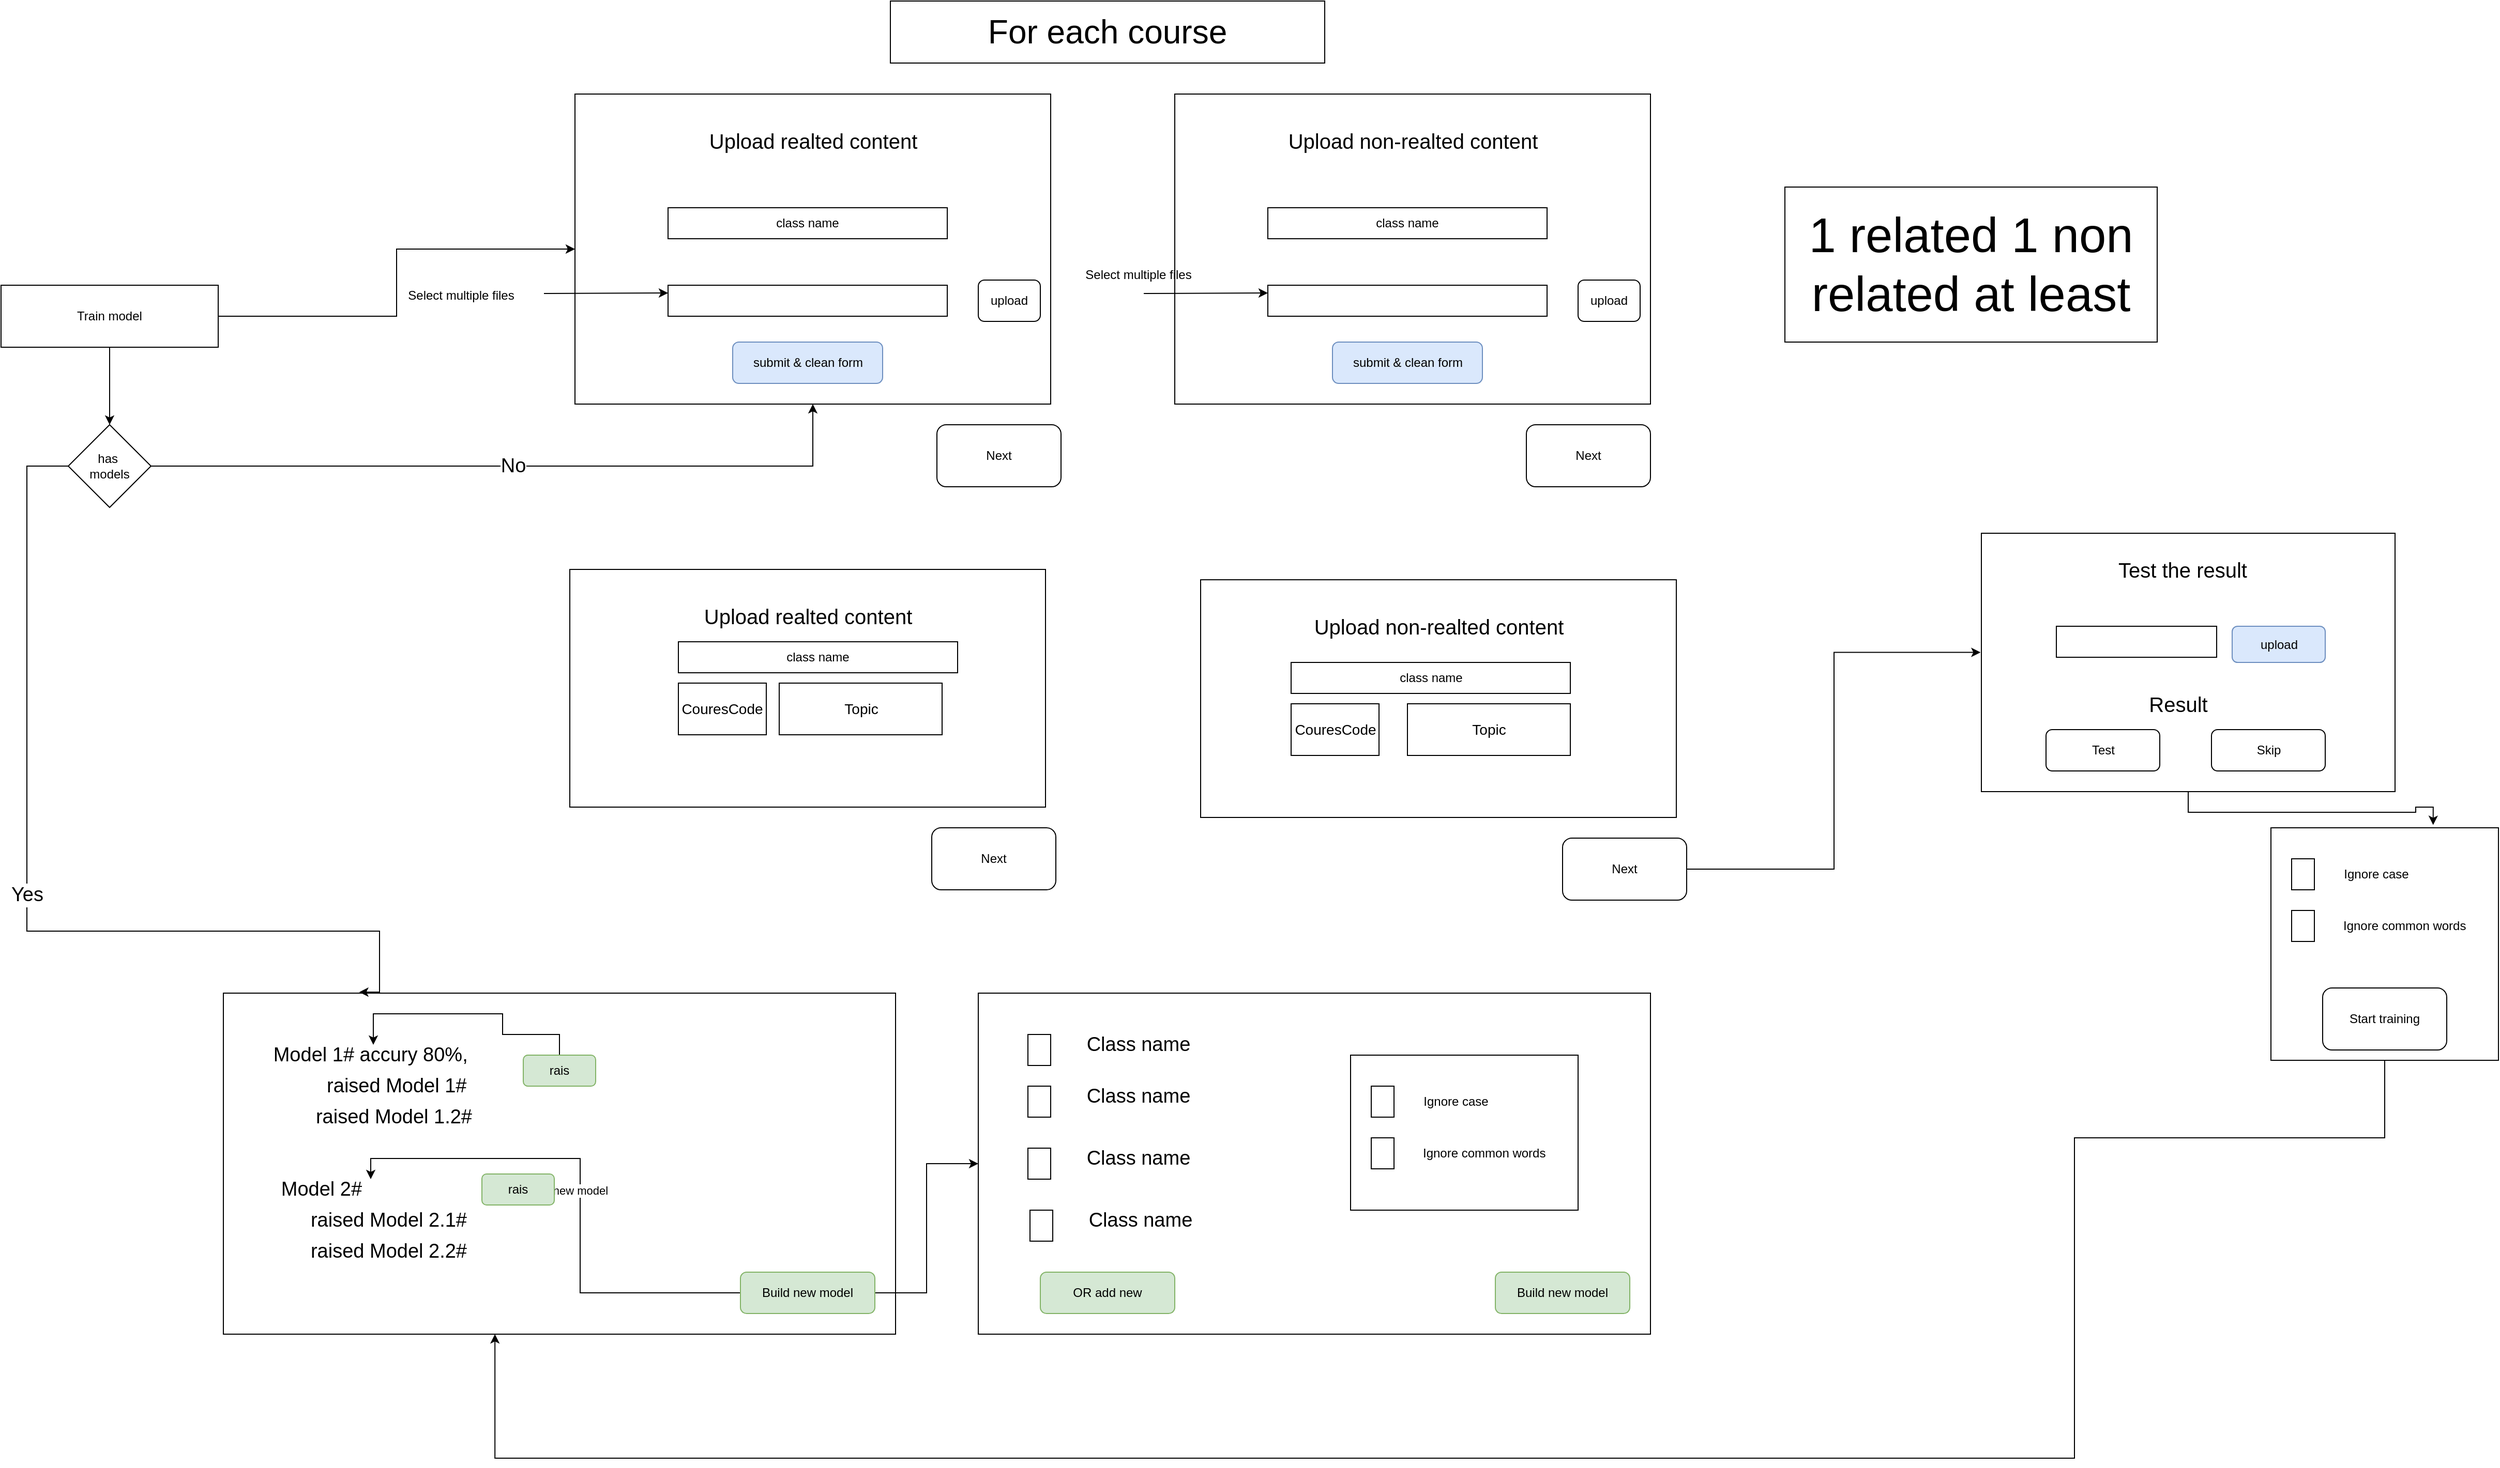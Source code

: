 <mxfile version="14.5.1" type="device"><diagram id="M2CiF-5gaBLgIfY711vH" name="Page-1"><mxGraphModel dx="1423" dy="857" grid="1" gridSize="10" guides="1" tooltips="1" connect="1" arrows="1" fold="1" page="1" pageScale="1" pageWidth="1900" pageHeight="1900" math="0" shadow="0"><root><mxCell id="0"/><mxCell id="1" parent="0"/><mxCell id="vRi8f824eTtOYbeOew_g-1" value="" style="rounded=0;whiteSpace=wrap;html=1;" parent="1" vertex="1"><mxGeometry x="630" y="210" width="460" height="300" as="geometry"/></mxCell><mxCell id="vRi8f824eTtOYbeOew_g-2" value="&lt;span style=&quot;font-size: 20px&quot;&gt;Upload realted content&lt;/span&gt;" style="text;html=1;strokeColor=none;fillColor=none;align=center;verticalAlign=middle;whiteSpace=wrap;rounded=0;" parent="1" vertex="1"><mxGeometry x="732.5" y="230" width="255" height="50" as="geometry"/></mxCell><mxCell id="vRi8f824eTtOYbeOew_g-3" value="" style="rounded=0;whiteSpace=wrap;html=1;" parent="1" vertex="1"><mxGeometry x="720" y="395" width="270" height="30" as="geometry"/></mxCell><mxCell id="vRi8f824eTtOYbeOew_g-5" value="upload" style="rounded=1;whiteSpace=wrap;html=1;" parent="1" vertex="1"><mxGeometry x="1020" y="390" width="60" height="40" as="geometry"/></mxCell><mxCell id="vRi8f824eTtOYbeOew_g-6" value="" style="endArrow=classic;html=1;entryX=0;entryY=0.25;entryDx=0;entryDy=0;" parent="1" target="vRi8f824eTtOYbeOew_g-3" edge="1"><mxGeometry width="50" height="50" relative="1" as="geometry"><mxPoint x="600" y="403" as="sourcePoint"/><mxPoint x="600" y="455" as="targetPoint"/></mxGeometry></mxCell><mxCell id="vRi8f824eTtOYbeOew_g-7" value="Select multiple files" style="text;html=1;strokeColor=none;fillColor=none;align=center;verticalAlign=middle;whiteSpace=wrap;rounded=0;" parent="1" vertex="1"><mxGeometry x="410" y="395" width="220" height="20" as="geometry"/></mxCell><mxCell id="vRi8f824eTtOYbeOew_g-9" value="class name" style="rounded=0;whiteSpace=wrap;html=1;" parent="1" vertex="1"><mxGeometry x="720" y="320" width="270" height="30" as="geometry"/></mxCell><mxCell id="vRi8f824eTtOYbeOew_g-10" value="Next" style="rounded=1;whiteSpace=wrap;html=1;" parent="1" vertex="1"><mxGeometry x="980" y="530" width="120" height="60" as="geometry"/></mxCell><mxCell id="vRi8f824eTtOYbeOew_g-11" value="submit &amp;amp; clean form" style="rounded=1;whiteSpace=wrap;html=1;fillColor=#dae8fc;strokeColor=#6c8ebf;" parent="1" vertex="1"><mxGeometry x="782.5" y="450" width="145" height="40" as="geometry"/></mxCell><mxCell id="vRi8f824eTtOYbeOew_g-13" value="" style="rounded=0;whiteSpace=wrap;html=1;" parent="1" vertex="1"><mxGeometry x="1210" y="210" width="460" height="300" as="geometry"/></mxCell><mxCell id="vRi8f824eTtOYbeOew_g-14" value="&lt;span style=&quot;font-size: 20px&quot;&gt;Upload non-realted content&lt;/span&gt;" style="text;html=1;strokeColor=none;fillColor=none;align=center;verticalAlign=middle;whiteSpace=wrap;rounded=0;" parent="1" vertex="1"><mxGeometry x="1312.5" y="230" width="255" height="50" as="geometry"/></mxCell><mxCell id="vRi8f824eTtOYbeOew_g-15" value="" style="rounded=0;whiteSpace=wrap;html=1;" parent="1" vertex="1"><mxGeometry x="1300" y="395" width="270" height="30" as="geometry"/></mxCell><mxCell id="vRi8f824eTtOYbeOew_g-16" value="upload" style="rounded=1;whiteSpace=wrap;html=1;" parent="1" vertex="1"><mxGeometry x="1600" y="390" width="60" height="40" as="geometry"/></mxCell><mxCell id="vRi8f824eTtOYbeOew_g-17" value="" style="endArrow=classic;html=1;entryX=0;entryY=0.25;entryDx=0;entryDy=0;" parent="1" target="vRi8f824eTtOYbeOew_g-15" edge="1"><mxGeometry width="50" height="50" relative="1" as="geometry"><mxPoint x="1180" y="403" as="sourcePoint"/><mxPoint x="1180" y="455" as="targetPoint"/></mxGeometry></mxCell><mxCell id="vRi8f824eTtOYbeOew_g-18" value="class name" style="rounded=0;whiteSpace=wrap;html=1;" parent="1" vertex="1"><mxGeometry x="1300" y="320" width="270" height="30" as="geometry"/></mxCell><mxCell id="vRi8f824eTtOYbeOew_g-19" value="submit &amp;amp; clean form" style="rounded=1;whiteSpace=wrap;html=1;fillColor=#dae8fc;strokeColor=#6c8ebf;" parent="1" vertex="1"><mxGeometry x="1362.5" y="450" width="145" height="40" as="geometry"/></mxCell><mxCell id="vRi8f824eTtOYbeOew_g-20" value="Select multiple files" style="text;html=1;strokeColor=none;fillColor=none;align=center;verticalAlign=middle;whiteSpace=wrap;rounded=0;" parent="1" vertex="1"><mxGeometry x="1100" y="375" width="150" height="20" as="geometry"/></mxCell><mxCell id="vRi8f824eTtOYbeOew_g-21" value="Next" style="rounded=1;whiteSpace=wrap;html=1;" parent="1" vertex="1"><mxGeometry x="1550" y="530" width="120" height="60" as="geometry"/></mxCell><mxCell id="vRi8f824eTtOYbeOew_g-22" value="" style="rounded=0;whiteSpace=wrap;html=1;" parent="1" vertex="1"><mxGeometry x="625" y="670" width="460" height="230" as="geometry"/></mxCell><mxCell id="vRi8f824eTtOYbeOew_g-23" value="&lt;span style=&quot;font-size: 20px&quot;&gt;Upload realted content&lt;/span&gt;" style="text;html=1;strokeColor=none;fillColor=none;align=center;verticalAlign=middle;whiteSpace=wrap;rounded=0;" parent="1" vertex="1"><mxGeometry x="727.5" y="690" width="255" height="50" as="geometry"/></mxCell><mxCell id="vRi8f824eTtOYbeOew_g-24" value="&lt;font style=&quot;font-size: 14px&quot;&gt;CouresCode&lt;/font&gt;" style="rounded=0;whiteSpace=wrap;html=1;" parent="1" vertex="1"><mxGeometry x="730" y="780" width="85" height="50" as="geometry"/></mxCell><mxCell id="vRi8f824eTtOYbeOew_g-25" value="Next" style="rounded=1;whiteSpace=wrap;html=1;" parent="1" vertex="1"><mxGeometry x="975" y="920" width="120" height="60" as="geometry"/></mxCell><mxCell id="vRi8f824eTtOYbeOew_g-28" value="" style="rounded=0;whiteSpace=wrap;html=1;" parent="1" vertex="1"><mxGeometry x="1235" y="680" width="460" height="230" as="geometry"/></mxCell><mxCell id="vRi8f824eTtOYbeOew_g-29" value="&lt;span style=&quot;font-size: 20px&quot;&gt;Upload non-realted content&lt;/span&gt;" style="text;html=1;strokeColor=none;fillColor=none;align=center;verticalAlign=middle;whiteSpace=wrap;rounded=0;" parent="1" vertex="1"><mxGeometry x="1337.5" y="700" width="255" height="50" as="geometry"/></mxCell><mxCell id="WJExzwE0n2cX7y5N4wSk-102" style="edgeStyle=orthogonalEdgeStyle;rounded=0;orthogonalLoop=1;jettySize=auto;html=1;entryX=-0.002;entryY=0.461;entryDx=0;entryDy=0;entryPerimeter=0;" parent="1" source="vRi8f824eTtOYbeOew_g-31" target="WJExzwE0n2cX7y5N4wSk-121" edge="1"><mxGeometry relative="1" as="geometry"><mxPoint x="1760" y="997.5" as="targetPoint"/></mxGeometry></mxCell><mxCell id="vRi8f824eTtOYbeOew_g-31" value="Next" style="rounded=1;whiteSpace=wrap;html=1;" parent="1" vertex="1"><mxGeometry x="1585" y="930" width="120" height="60" as="geometry"/></mxCell><mxCell id="WFDe043Esy5c5jatoJ-D-1" value="&lt;font style=&quot;font-size: 32px&quot;&gt;For each course&lt;/font&gt;" style="rounded=0;whiteSpace=wrap;html=1;" parent="1" vertex="1"><mxGeometry x="935" y="120" width="420" height="60" as="geometry"/></mxCell><mxCell id="WFDe043Esy5c5jatoJ-D-2" value="&lt;font style=&quot;font-size: 14px&quot;&gt;Topic&lt;/font&gt;" style="rounded=0;whiteSpace=wrap;html=1;" parent="1" vertex="1"><mxGeometry x="827.5" y="780" width="157.5" height="50" as="geometry"/></mxCell><mxCell id="WFDe043Esy5c5jatoJ-D-3" value="&lt;font style=&quot;font-size: 14px&quot;&gt;CouresCode&lt;/font&gt;" style="rounded=0;whiteSpace=wrap;html=1;" parent="1" vertex="1"><mxGeometry x="1322.5" y="800" width="85" height="50" as="geometry"/></mxCell><mxCell id="WFDe043Esy5c5jatoJ-D-4" value="&lt;font style=&quot;font-size: 14px&quot;&gt;Topic&lt;/font&gt;" style="rounded=0;whiteSpace=wrap;html=1;" parent="1" vertex="1"><mxGeometry x="1435" y="800" width="157.5" height="50" as="geometry"/></mxCell><mxCell id="WFDe043Esy5c5jatoJ-D-5" value="class name" style="rounded=0;whiteSpace=wrap;html=1;" parent="1" vertex="1"><mxGeometry x="730" y="740" width="270" height="30" as="geometry"/></mxCell><mxCell id="WFDe043Esy5c5jatoJ-D-6" value="class name" style="rounded=0;whiteSpace=wrap;html=1;" parent="1" vertex="1"><mxGeometry x="1322.5" y="760" width="270" height="30" as="geometry"/></mxCell><mxCell id="WJExzwE0n2cX7y5N4wSk-18" value="" style="rounded=0;whiteSpace=wrap;html=1;" parent="1" vertex="1"><mxGeometry x="290" y="1080" width="650" height="330" as="geometry"/></mxCell><mxCell id="WJExzwE0n2cX7y5N4wSk-24" value="&lt;font style=&quot;font-size: 19px&quot;&gt;Model 1# accury 80%,&amp;nbsp;&lt;/font&gt;" style="text;html=1;strokeColor=none;fillColor=none;align=center;verticalAlign=middle;whiteSpace=wrap;rounded=0;" parent="1" vertex="1"><mxGeometry x="290" y="1130" width="290" height="20" as="geometry"/></mxCell><mxCell id="WJExzwE0n2cX7y5N4wSk-25" value="&lt;font style=&quot;font-size: 19px&quot;&gt;Model 2#&lt;/font&gt;" style="text;html=1;strokeColor=none;fillColor=none;align=center;verticalAlign=middle;whiteSpace=wrap;rounded=0;" parent="1" vertex="1"><mxGeometry x="290" y="1260" width="190" height="20" as="geometry"/></mxCell><mxCell id="WJExzwE0n2cX7y5N4wSk-29" value="&lt;font style=&quot;font-size: 19px&quot;&gt;&amp;nbsp;raised Model 1#&lt;/font&gt;" style="text;html=1;strokeColor=none;fillColor=none;align=center;verticalAlign=middle;whiteSpace=wrap;rounded=0;" parent="1" vertex="1"><mxGeometry x="360" y="1160" width="190" height="20" as="geometry"/></mxCell><mxCell id="WJExzwE0n2cX7y5N4wSk-30" value="&lt;font style=&quot;font-size: 19px&quot;&gt;raised Model 1.2#&lt;/font&gt;" style="text;html=1;strokeColor=none;fillColor=none;align=center;verticalAlign=middle;whiteSpace=wrap;rounded=0;" parent="1" vertex="1"><mxGeometry x="360" y="1190" width="190" height="20" as="geometry"/></mxCell><mxCell id="WJExzwE0n2cX7y5N4wSk-31" value="&lt;font style=&quot;font-size: 19px&quot;&gt;raised Model 2.1#&lt;/font&gt;" style="text;html=1;strokeColor=none;fillColor=none;align=center;verticalAlign=middle;whiteSpace=wrap;rounded=0;" parent="1" vertex="1"><mxGeometry x="355" y="1290" width="190" height="20" as="geometry"/></mxCell><mxCell id="WJExzwE0n2cX7y5N4wSk-34" value="&lt;font style=&quot;font-size: 19px&quot;&gt;raised Model 2.2#&lt;/font&gt;" style="text;html=1;strokeColor=none;fillColor=none;align=center;verticalAlign=middle;whiteSpace=wrap;rounded=0;" parent="1" vertex="1"><mxGeometry x="355" y="1320" width="190" height="20" as="geometry"/></mxCell><mxCell id="WJExzwE0n2cX7y5N4wSk-106" style="edgeStyle=orthogonalEdgeStyle;rounded=0;orthogonalLoop=1;jettySize=auto;html=1;" parent="1" source="WJExzwE0n2cX7y5N4wSk-37" target="WJExzwE0n2cX7y5N4wSk-24" edge="1"><mxGeometry relative="1" as="geometry"><Array as="points"><mxPoint x="615" y="1120"/><mxPoint x="560" y="1120"/><mxPoint x="560" y="1100"/><mxPoint x="435" y="1100"/></Array></mxGeometry></mxCell><mxCell id="WJExzwE0n2cX7y5N4wSk-37" value="rais" style="rounded=1;whiteSpace=wrap;html=1;fillColor=#d5e8d4;strokeColor=#82b366;" parent="1" vertex="1"><mxGeometry x="580" y="1140" width="70" height="30" as="geometry"/></mxCell><mxCell id="WJExzwE0n2cX7y5N4wSk-52" style="edgeStyle=orthogonalEdgeStyle;rounded=0;orthogonalLoop=1;jettySize=auto;html=1;" parent="1" source="WJExzwE0n2cX7y5N4wSk-38" target="WJExzwE0n2cX7y5N4wSk-1" edge="1"><mxGeometry relative="1" as="geometry"/></mxCell><mxCell id="WJExzwE0n2cX7y5N4wSk-107" value="new model" style="edgeStyle=orthogonalEdgeStyle;rounded=0;orthogonalLoop=1;jettySize=auto;html=1;entryX=0.75;entryY=0;entryDx=0;entryDy=0;" parent="1" source="WJExzwE0n2cX7y5N4wSk-38" target="WJExzwE0n2cX7y5N4wSk-25" edge="1"><mxGeometry relative="1" as="geometry"/></mxCell><mxCell id="WJExzwE0n2cX7y5N4wSk-38" value="Build new model" style="rounded=1;whiteSpace=wrap;html=1;fillColor=#d5e8d4;strokeColor=#82b366;" parent="1" vertex="1"><mxGeometry x="790" y="1350" width="130" height="40" as="geometry"/></mxCell><mxCell id="WJExzwE0n2cX7y5N4wSk-54" value="" style="group" parent="1" vertex="1" connectable="0"><mxGeometry x="1020" y="1080" width="650" height="330" as="geometry"/></mxCell><mxCell id="WJExzwE0n2cX7y5N4wSk-1" value="" style="rounded=0;whiteSpace=wrap;html=1;" parent="WJExzwE0n2cX7y5N4wSk-54" vertex="1"><mxGeometry width="650" height="330" as="geometry"/></mxCell><mxCell id="WJExzwE0n2cX7y5N4wSk-3" value="" style="rounded=0;whiteSpace=wrap;html=1;" parent="WJExzwE0n2cX7y5N4wSk-54" vertex="1"><mxGeometry x="48" y="90" width="22" height="30" as="geometry"/></mxCell><mxCell id="WJExzwE0n2cX7y5N4wSk-6" value="&lt;font style=&quot;font-size: 19px&quot;&gt;Class name&lt;/font&gt;" style="text;html=1;strokeColor=none;fillColor=none;align=center;verticalAlign=middle;whiteSpace=wrap;rounded=0;" parent="WJExzwE0n2cX7y5N4wSk-54" vertex="1"><mxGeometry x="60" y="90" width="190" height="20" as="geometry"/></mxCell><mxCell id="WJExzwE0n2cX7y5N4wSk-9" value="" style="group" parent="WJExzwE0n2cX7y5N4wSk-54" vertex="1" connectable="0"><mxGeometry x="48" y="150" width="202" height="30" as="geometry"/></mxCell><mxCell id="WJExzwE0n2cX7y5N4wSk-7" value="" style="rounded=0;whiteSpace=wrap;html=1;" parent="WJExzwE0n2cX7y5N4wSk-9" vertex="1"><mxGeometry width="22" height="30" as="geometry"/></mxCell><mxCell id="WJExzwE0n2cX7y5N4wSk-8" value="&lt;font style=&quot;font-size: 19px&quot;&gt;Class name&lt;/font&gt;" style="text;html=1;strokeColor=none;fillColor=none;align=center;verticalAlign=middle;whiteSpace=wrap;rounded=0;" parent="WJExzwE0n2cX7y5N4wSk-9" vertex="1"><mxGeometry x="12" width="190" height="20" as="geometry"/></mxCell><mxCell id="WJExzwE0n2cX7y5N4wSk-10" value="" style="group" parent="WJExzwE0n2cX7y5N4wSk-54" vertex="1" connectable="0"><mxGeometry x="50" y="210" width="202" height="30" as="geometry"/></mxCell><mxCell id="WJExzwE0n2cX7y5N4wSk-11" value="" style="rounded=0;whiteSpace=wrap;html=1;" parent="WJExzwE0n2cX7y5N4wSk-10" vertex="1"><mxGeometry width="22" height="30" as="geometry"/></mxCell><mxCell id="WJExzwE0n2cX7y5N4wSk-12" value="&lt;font style=&quot;font-size: 19px&quot;&gt;Class name&lt;/font&gt;" style="text;html=1;strokeColor=none;fillColor=none;align=center;verticalAlign=middle;whiteSpace=wrap;rounded=0;" parent="WJExzwE0n2cX7y5N4wSk-10" vertex="1"><mxGeometry x="12" width="190" height="20" as="geometry"/></mxCell><mxCell id="WJExzwE0n2cX7y5N4wSk-14" value="Build new model" style="rounded=1;whiteSpace=wrap;html=1;fillColor=#d5e8d4;strokeColor=#82b366;" parent="WJExzwE0n2cX7y5N4wSk-54" vertex="1"><mxGeometry x="500" y="270" width="130" height="40" as="geometry"/></mxCell><mxCell id="WJExzwE0n2cX7y5N4wSk-39" value="" style="rounded=0;whiteSpace=wrap;html=1;" parent="WJExzwE0n2cX7y5N4wSk-54" vertex="1"><mxGeometry x="48" y="40" width="22" height="30" as="geometry"/></mxCell><mxCell id="WJExzwE0n2cX7y5N4wSk-40" value="&lt;font style=&quot;font-size: 19px&quot;&gt;Class name&lt;/font&gt;" style="text;html=1;strokeColor=none;fillColor=none;align=center;verticalAlign=middle;whiteSpace=wrap;rounded=0;" parent="WJExzwE0n2cX7y5N4wSk-54" vertex="1"><mxGeometry x="60" y="40" width="190" height="20" as="geometry"/></mxCell><mxCell id="WJExzwE0n2cX7y5N4wSk-53" value="OR add new" style="rounded=1;whiteSpace=wrap;html=1;fillColor=#d5e8d4;strokeColor=#82b366;" parent="WJExzwE0n2cX7y5N4wSk-54" vertex="1"><mxGeometry x="60" y="270" width="130" height="40" as="geometry"/></mxCell><mxCell id="WJExzwE0n2cX7y5N4wSk-86" value="" style="group" parent="WJExzwE0n2cX7y5N4wSk-54" vertex="1" connectable="0"><mxGeometry x="360" y="60" width="220" height="150" as="geometry"/></mxCell><mxCell id="WJExzwE0n2cX7y5N4wSk-87" value="" style="rounded=0;whiteSpace=wrap;html=1;" parent="WJExzwE0n2cX7y5N4wSk-86" vertex="1"><mxGeometry width="220" height="150" as="geometry"/></mxCell><mxCell id="WJExzwE0n2cX7y5N4wSk-88" value="" style="group" parent="WJExzwE0n2cX7y5N4wSk-86" vertex="1" connectable="0"><mxGeometry x="20" y="30" width="190" height="80" as="geometry"/></mxCell><mxCell id="WJExzwE0n2cX7y5N4wSk-89" value="Ignore case" style="text;html=1;strokeColor=none;fillColor=none;align=center;verticalAlign=middle;whiteSpace=wrap;rounded=0;" parent="WJExzwE0n2cX7y5N4wSk-88" vertex="1"><mxGeometry x="22" y="5" width="120" height="20" as="geometry"/></mxCell><mxCell id="WJExzwE0n2cX7y5N4wSk-90" value="Ignore common words" style="text;html=1;strokeColor=none;fillColor=none;align=left;verticalAlign=middle;whiteSpace=wrap;rounded=0;" parent="WJExzwE0n2cX7y5N4wSk-88" vertex="1"><mxGeometry x="47.5" y="55" width="142.5" height="20" as="geometry"/></mxCell><mxCell id="WJExzwE0n2cX7y5N4wSk-91" value="" style="rounded=0;whiteSpace=wrap;html=1;" parent="WJExzwE0n2cX7y5N4wSk-88" vertex="1"><mxGeometry y="50" width="22" height="30" as="geometry"/></mxCell><mxCell id="WJExzwE0n2cX7y5N4wSk-92" value="" style="rounded=0;whiteSpace=wrap;html=1;" parent="WJExzwE0n2cX7y5N4wSk-88" vertex="1"><mxGeometry width="22" height="30" as="geometry"/></mxCell><mxCell id="WJExzwE0n2cX7y5N4wSk-64" style="edgeStyle=orthogonalEdgeStyle;rounded=0;orthogonalLoop=1;jettySize=auto;html=1;entryX=0.5;entryY=0;entryDx=0;entryDy=0;" parent="1" source="WJExzwE0n2cX7y5N4wSk-59" target="WJExzwE0n2cX7y5N4wSk-63" edge="1"><mxGeometry relative="1" as="geometry"/></mxCell><mxCell id="WJExzwE0n2cX7y5N4wSk-101" style="edgeStyle=orthogonalEdgeStyle;rounded=0;orthogonalLoop=1;jettySize=auto;html=1;" parent="1" source="WJExzwE0n2cX7y5N4wSk-59" target="vRi8f824eTtOYbeOew_g-1" edge="1"><mxGeometry relative="1" as="geometry"/></mxCell><mxCell id="WJExzwE0n2cX7y5N4wSk-59" value="Train model" style="rounded=0;whiteSpace=wrap;html=1;" parent="1" vertex="1"><mxGeometry x="75" y="395" width="210" height="60" as="geometry"/></mxCell><mxCell id="WJExzwE0n2cX7y5N4wSk-65" value="&lt;font style=&quot;font-size: 19px&quot;&gt;No&lt;/font&gt;" style="edgeStyle=orthogonalEdgeStyle;rounded=0;orthogonalLoop=1;jettySize=auto;html=1;" parent="1" source="WJExzwE0n2cX7y5N4wSk-63" target="vRi8f824eTtOYbeOew_g-1" edge="1"><mxGeometry relative="1" as="geometry"/></mxCell><mxCell id="WJExzwE0n2cX7y5N4wSk-66" value="&lt;font style=&quot;font-size: 19px&quot;&gt;Yes&lt;/font&gt;" style="edgeStyle=orthogonalEdgeStyle;rounded=0;orthogonalLoop=1;jettySize=auto;html=1;entryX=0.202;entryY=-0.003;entryDx=0;entryDy=0;entryPerimeter=0;" parent="1" source="WJExzwE0n2cX7y5N4wSk-63" target="WJExzwE0n2cX7y5N4wSk-18" edge="1"><mxGeometry relative="1" as="geometry"><Array as="points"><mxPoint x="100" y="570"/><mxPoint x="100" y="1020"/><mxPoint x="441" y="1020"/><mxPoint x="441" y="1079"/></Array></mxGeometry></mxCell><mxCell id="WJExzwE0n2cX7y5N4wSk-63" value="has&amp;nbsp;&lt;br&gt;models" style="rhombus;whiteSpace=wrap;html=1;" parent="1" vertex="1"><mxGeometry x="140" y="530" width="80" height="80" as="geometry"/></mxCell><mxCell id="WJExzwE0n2cX7y5N4wSk-105" style="edgeStyle=orthogonalEdgeStyle;rounded=0;orthogonalLoop=1;jettySize=auto;html=1;entryX=0.404;entryY=1;entryDx=0;entryDy=0;entryPerimeter=0;exitX=0.5;exitY=1;exitDx=0;exitDy=0;" parent="1" source="WJExzwE0n2cX7y5N4wSk-133" target="WJExzwE0n2cX7y5N4wSk-18" edge="1"><mxGeometry relative="1" as="geometry"><mxPoint x="1980" y="997.5" as="sourcePoint"/><Array as="points"><mxPoint x="2380" y="1220"/><mxPoint x="2080" y="1220"/><mxPoint x="2080" y="1530"/><mxPoint x="553" y="1530"/></Array></mxGeometry></mxCell><mxCell id="WJExzwE0n2cX7y5N4wSk-108" value="rais" style="rounded=1;whiteSpace=wrap;html=1;fillColor=#d5e8d4;strokeColor=#82b366;" parent="1" vertex="1"><mxGeometry x="540" y="1255" width="70" height="30" as="geometry"/></mxCell><mxCell id="WJExzwE0n2cX7y5N4wSk-120" value="" style="group" parent="1" vertex="1" connectable="0"><mxGeometry x="1990" y="635" width="400" height="250" as="geometry"/></mxCell><mxCell id="WJExzwE0n2cX7y5N4wSk-121" value="" style="rounded=0;whiteSpace=wrap;html=1;" parent="WJExzwE0n2cX7y5N4wSk-120" vertex="1"><mxGeometry width="400" height="250" as="geometry"/></mxCell><mxCell id="WJExzwE0n2cX7y5N4wSk-122" value="&lt;span style=&quot;font-size: 20px&quot;&gt;Test the result&amp;nbsp;&lt;/span&gt;" style="text;html=1;strokeColor=none;fillColor=none;align=center;verticalAlign=middle;whiteSpace=wrap;rounded=0;" parent="WJExzwE0n2cX7y5N4wSk-120" vertex="1"><mxGeometry x="70" y="10" width="255" height="50" as="geometry"/></mxCell><mxCell id="WJExzwE0n2cX7y5N4wSk-123" value="Test" style="rounded=1;whiteSpace=wrap;html=1;" parent="WJExzwE0n2cX7y5N4wSk-120" vertex="1"><mxGeometry x="62.5" y="190" width="110" height="40" as="geometry"/></mxCell><mxCell id="WJExzwE0n2cX7y5N4wSk-124" value="&lt;span style=&quot;font-size: 20px&quot;&gt;Result&lt;/span&gt;" style="text;html=1;strokeColor=none;fillColor=none;align=center;verticalAlign=middle;whiteSpace=wrap;rounded=0;" parent="WJExzwE0n2cX7y5N4wSk-120" vertex="1"><mxGeometry x="62.5" y="150" width="255" height="30" as="geometry"/></mxCell><mxCell id="WJExzwE0n2cX7y5N4wSk-125" value="Skip" style="rounded=1;whiteSpace=wrap;html=1;" parent="WJExzwE0n2cX7y5N4wSk-120" vertex="1"><mxGeometry x="222.5" y="190" width="110" height="40" as="geometry"/></mxCell><mxCell id="WJExzwE0n2cX7y5N4wSk-126" value="&amp;nbsp;" style="rounded=0;whiteSpace=wrap;html=1;" parent="WJExzwE0n2cX7y5N4wSk-120" vertex="1"><mxGeometry x="72.5" y="90" width="155" height="30" as="geometry"/></mxCell><mxCell id="WJExzwE0n2cX7y5N4wSk-127" value="upload" style="rounded=1;whiteSpace=wrap;html=1;fillColor=#dae8fc;strokeColor=#6c8ebf;" parent="WJExzwE0n2cX7y5N4wSk-120" vertex="1"><mxGeometry x="242.5" y="90" width="90" height="35" as="geometry"/></mxCell><mxCell id="WJExzwE0n2cX7y5N4wSk-132" value="" style="group" parent="1" vertex="1" connectable="0"><mxGeometry x="2270" y="920" width="220" height="225" as="geometry"/></mxCell><mxCell id="WJExzwE0n2cX7y5N4wSk-133" value="" style="rounded=0;whiteSpace=wrap;html=1;" parent="WJExzwE0n2cX7y5N4wSk-132" vertex="1"><mxGeometry width="220" height="225" as="geometry"/></mxCell><mxCell id="WJExzwE0n2cX7y5N4wSk-134" value="" style="group" parent="WJExzwE0n2cX7y5N4wSk-132" vertex="1" connectable="0"><mxGeometry x="20" y="30" width="190" height="80" as="geometry"/></mxCell><mxCell id="WJExzwE0n2cX7y5N4wSk-135" value="Ignore case" style="text;html=1;strokeColor=none;fillColor=none;align=center;verticalAlign=middle;whiteSpace=wrap;rounded=0;" parent="WJExzwE0n2cX7y5N4wSk-134" vertex="1"><mxGeometry x="22" y="5" width="120" height="20" as="geometry"/></mxCell><mxCell id="WJExzwE0n2cX7y5N4wSk-136" value="Ignore common words" style="text;html=1;strokeColor=none;fillColor=none;align=left;verticalAlign=middle;whiteSpace=wrap;rounded=0;" parent="WJExzwE0n2cX7y5N4wSk-134" vertex="1"><mxGeometry x="47.5" y="55" width="142.5" height="20" as="geometry"/></mxCell><mxCell id="WJExzwE0n2cX7y5N4wSk-137" value="" style="rounded=0;whiteSpace=wrap;html=1;" parent="WJExzwE0n2cX7y5N4wSk-134" vertex="1"><mxGeometry y="50" width="22" height="30" as="geometry"/></mxCell><mxCell id="WJExzwE0n2cX7y5N4wSk-138" value="" style="rounded=0;whiteSpace=wrap;html=1;" parent="WJExzwE0n2cX7y5N4wSk-134" vertex="1"><mxGeometry width="22" height="30" as="geometry"/></mxCell><mxCell id="WJExzwE0n2cX7y5N4wSk-139" value="Start training" style="rounded=1;whiteSpace=wrap;html=1;" parent="WJExzwE0n2cX7y5N4wSk-132" vertex="1"><mxGeometry x="50" y="155" width="120" height="60" as="geometry"/></mxCell><mxCell id="WJExzwE0n2cX7y5N4wSk-140" style="edgeStyle=orthogonalEdgeStyle;rounded=0;orthogonalLoop=1;jettySize=auto;html=1;entryX=0.713;entryY=-0.012;entryDx=0;entryDy=0;entryPerimeter=0;" parent="1" source="WJExzwE0n2cX7y5N4wSk-121" target="WJExzwE0n2cX7y5N4wSk-133" edge="1"><mxGeometry relative="1" as="geometry"/></mxCell><mxCell id="7CvVlorilGh4Fk82yYPn-1" value="&lt;font style=&quot;font-size: 47px&quot;&gt;1 related 1 non related at least&lt;/font&gt;" style="rounded=0;whiteSpace=wrap;html=1;" vertex="1" parent="1"><mxGeometry x="1800" y="300" width="360" height="150" as="geometry"/></mxCell></root></mxGraphModel></diagram></mxfile>